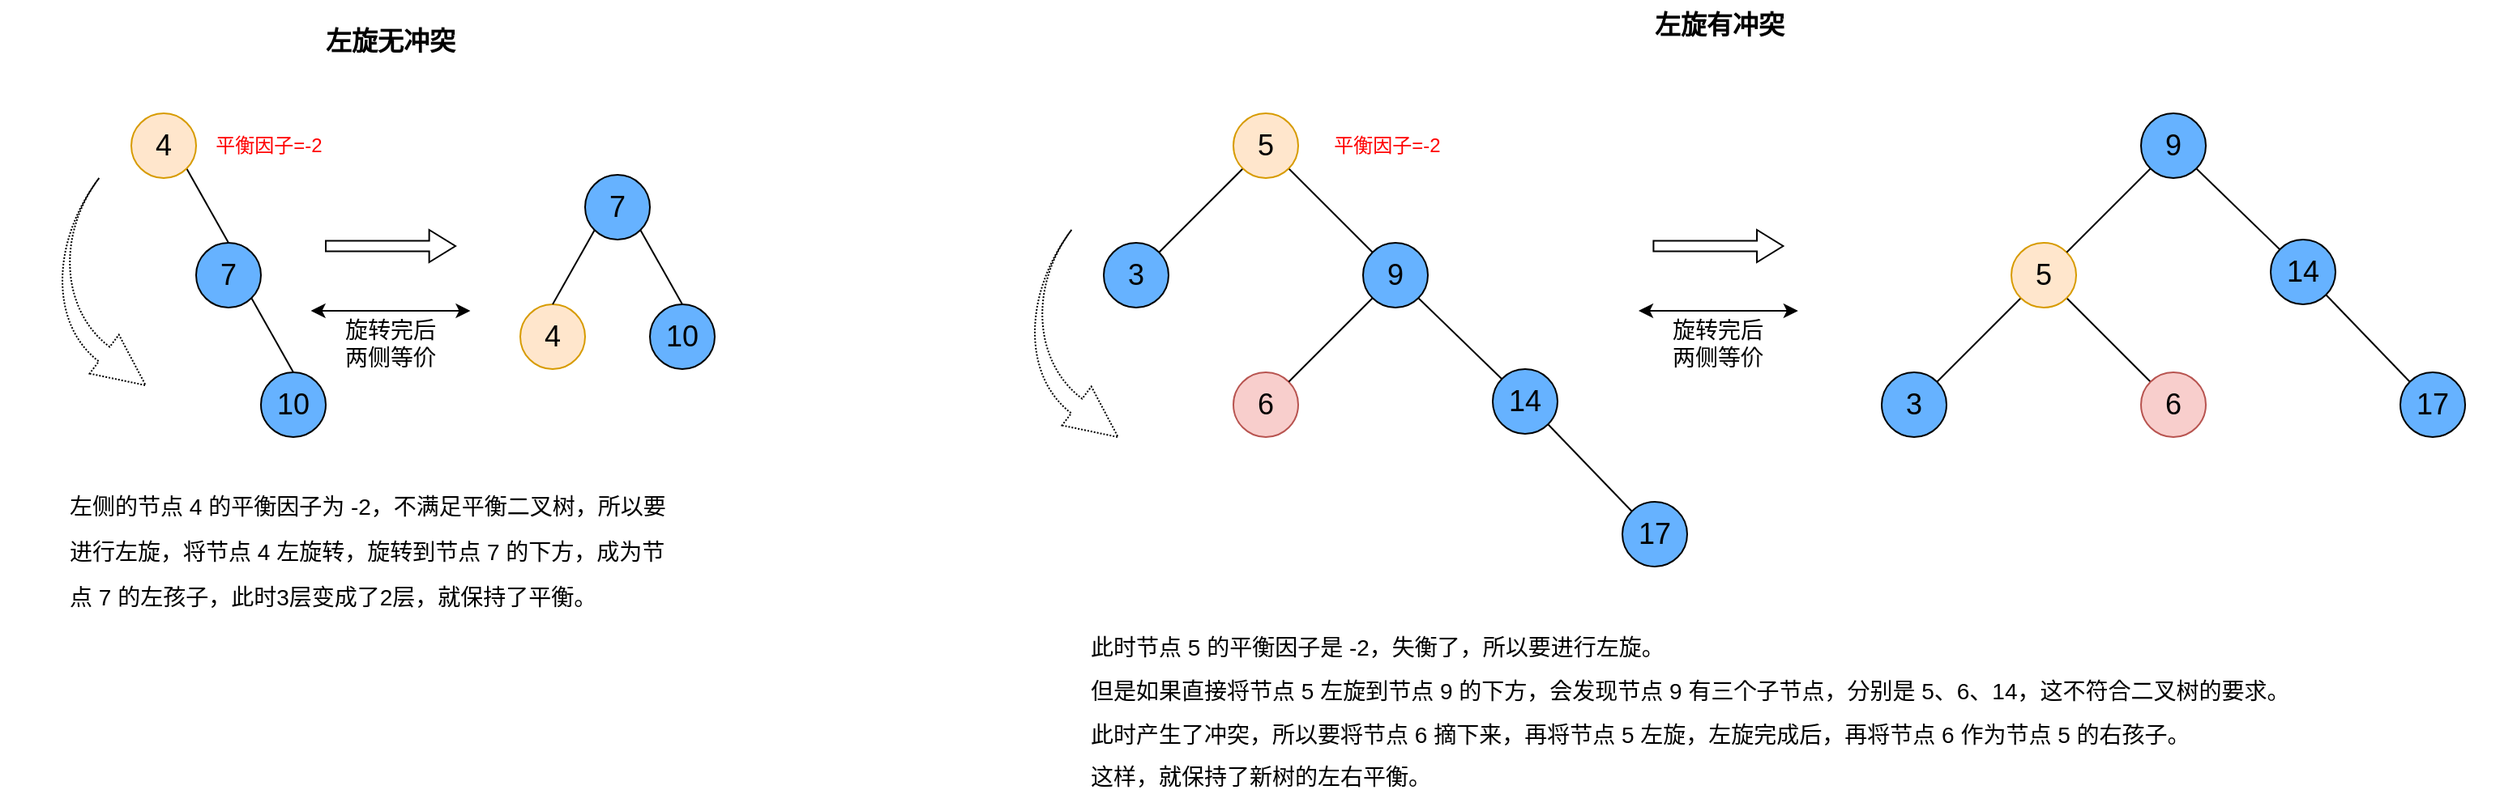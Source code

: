 <mxfile>
    <diagram id="8uxDoUME2Htshu07PI7C" name="Page-1">
        <mxGraphModel dx="1265" dy="839" grid="1" gridSize="10" guides="1" tooltips="1" connect="1" arrows="1" fold="1" page="1" pageScale="1" pageWidth="1200" pageHeight="1920" math="0" shadow="0">
            <root>
                <mxCell id="0"/>
                <mxCell id="1" parent="0"/>
                <mxCell id="5" value="&lt;font&gt;&lt;b&gt;左旋无冲突&lt;/b&gt;&lt;/font&gt;" style="text;html=1;align=center;verticalAlign=middle;whiteSpace=wrap;rounded=0;fontSize=16;" parent="1" vertex="1">
                    <mxGeometry x="230" y="100" width="100" height="30" as="geometry"/>
                </mxCell>
                <mxCell id="18" value="&lt;font style=&quot;color: rgb(255, 0, 0);&quot;&gt;平衡因子=-2&lt;/font&gt;" style="text;html=1;align=center;verticalAlign=middle;whiteSpace=wrap;rounded=0;" parent="1" vertex="1">
                    <mxGeometry x="160" y="165" width="90" height="30" as="geometry"/>
                </mxCell>
                <mxCell id="21" value="" style="html=1;shadow=0;align=center;verticalAlign=middle;shape=mxgraph.arrows2.jumpInArrow;dy=5.58;dx=31.99;arrowHead=30.02;rotation=37;flipH=0;flipV=1;direction=east;perimeterSpacing=0;dashed=1;dashPattern=1 1;" parent="1" vertex="1">
                    <mxGeometry x="60" y="220" width="100" height="100" as="geometry"/>
                </mxCell>
                <mxCell id="22" value="" style="html=1;shadow=0;dashed=0;align=center;verticalAlign=middle;shape=mxgraph.arrows2.arrow;dy=0.68;dx=16.19;notch=0;" parent="1" vertex="1">
                    <mxGeometry x="240" y="232" width="80" height="20" as="geometry"/>
                </mxCell>
                <mxCell id="25" value="&lt;font style=&quot;color: rgb(0, 0, 0); font-size: 18px;&quot;&gt;4&lt;/font&gt;" style="ellipse;whiteSpace=wrap;html=1;aspect=fixed;fillColor=#ffe6cc;strokeColor=#d79b00;" parent="1" vertex="1">
                    <mxGeometry x="360" y="278" width="40" height="40" as="geometry"/>
                </mxCell>
                <mxCell id="26" value="&lt;font style=&quot;color: rgb(0, 0, 0); font-size: 18px;&quot;&gt;10&lt;/font&gt;" style="ellipse;whiteSpace=wrap;html=1;aspect=fixed;fillColor=#66B2FF;" parent="1" vertex="1">
                    <mxGeometry x="440" y="278" width="40" height="40" as="geometry"/>
                </mxCell>
                <mxCell id="27" style="edgeStyle=none;html=1;exitX=1;exitY=1;exitDx=0;exitDy=0;entryX=0.5;entryY=0;entryDx=0;entryDy=0;endArrow=none;endFill=0;" parent="1" source="28" target="26" edge="1">
                    <mxGeometry relative="1" as="geometry"/>
                </mxCell>
                <mxCell id="29" style="edgeStyle=none;html=1;exitX=0;exitY=1;exitDx=0;exitDy=0;entryX=0.5;entryY=0;entryDx=0;entryDy=0;endArrow=none;endFill=0;" parent="1" source="28" target="25" edge="1">
                    <mxGeometry relative="1" as="geometry"/>
                </mxCell>
                <mxCell id="28" value="&lt;font style=&quot;color: rgb(0, 0, 0); font-size: 18px;&quot;&gt;7&lt;/font&gt;" style="ellipse;whiteSpace=wrap;html=1;aspect=fixed;fillColor=#66B2FF;" parent="1" vertex="1">
                    <mxGeometry x="400" y="198" width="40" height="40" as="geometry"/>
                </mxCell>
                <mxCell id="13" style="edgeStyle=none;html=1;exitX=1;exitY=1;exitDx=0;exitDy=0;entryX=0.5;entryY=0;entryDx=0;entryDy=0;endArrow=none;endFill=0;" parent="1" source="6" target="8" edge="1">
                    <mxGeometry relative="1" as="geometry"/>
                </mxCell>
                <mxCell id="6" value="&lt;font style=&quot;color: rgb(0, 0, 0); font-size: 18px;&quot;&gt;4&lt;/font&gt;" style="ellipse;whiteSpace=wrap;html=1;aspect=fixed;fillColor=#ffe6cc;strokeColor=#d79b00;" parent="1" vertex="1">
                    <mxGeometry x="120" y="160" width="40" height="40" as="geometry"/>
                </mxCell>
                <mxCell id="7" value="&lt;font style=&quot;color: rgb(0, 0, 0); font-size: 18px;&quot;&gt;10&lt;/font&gt;" style="ellipse;whiteSpace=wrap;html=1;aspect=fixed;fillColor=#66B2FF;" parent="1" vertex="1">
                    <mxGeometry x="200" y="320" width="40" height="40" as="geometry"/>
                </mxCell>
                <mxCell id="10" style="edgeStyle=none;html=1;exitX=1;exitY=1;exitDx=0;exitDy=0;entryX=0.5;entryY=0;entryDx=0;entryDy=0;endArrow=none;endFill=0;" parent="1" source="8" target="7" edge="1">
                    <mxGeometry relative="1" as="geometry"/>
                </mxCell>
                <mxCell id="8" value="&lt;font style=&quot;color: rgb(0, 0, 0); font-size: 18px;&quot;&gt;7&lt;/font&gt;" style="ellipse;whiteSpace=wrap;html=1;aspect=fixed;fillColor=#66B2FF;" parent="1" vertex="1">
                    <mxGeometry x="160" y="240" width="40" height="40" as="geometry"/>
                </mxCell>
                <mxCell id="34" value="" style="endArrow=classic;startArrow=classic;html=1;" parent="1" edge="1">
                    <mxGeometry width="50" height="50" relative="1" as="geometry">
                        <mxPoint x="230.79" y="282" as="sourcePoint"/>
                        <mxPoint x="329.21" y="282" as="targetPoint"/>
                    </mxGeometry>
                </mxCell>
                <mxCell id="35" value="&lt;font style=&quot;font-size: 14px;&quot;&gt;旋转完后&lt;/font&gt;&lt;div&gt;&lt;font style=&quot;font-size: 14px;&quot;&gt;两侧等价&lt;/font&gt;&lt;/div&gt;" style="text;html=1;align=center;verticalAlign=middle;whiteSpace=wrap;rounded=0;" parent="1" vertex="1">
                    <mxGeometry x="240" y="287" width="80" height="30" as="geometry"/>
                </mxCell>
                <mxCell id="36" value="&lt;font style=&quot;font-size: 14px; line-height: 200%;&quot;&gt;左侧的节点 4 的平衡因子为 -2，不满足平衡二叉树，所以要进行左旋，将节点 4 左旋转，旋转到节点 7 的下方，成为节点 7 的左孩子，此时3层变成了2层，就保持了平衡。&lt;/font&gt;" style="text;html=1;align=left;verticalAlign=middle;whiteSpace=wrap;rounded=0;" parent="1" vertex="1">
                    <mxGeometry x="80" y="390" width="380" height="80" as="geometry"/>
                </mxCell>
                <mxCell id="44" style="edgeStyle=none;html=1;exitX=0;exitY=1;exitDx=0;exitDy=0;entryX=1;entryY=0;entryDx=0;entryDy=0;endArrow=none;endFill=0;" parent="1" source="38" target="39" edge="1">
                    <mxGeometry relative="1" as="geometry"/>
                </mxCell>
                <mxCell id="45" style="edgeStyle=none;html=1;exitX=1;exitY=1;exitDx=0;exitDy=0;entryX=0;entryY=0;entryDx=0;entryDy=0;endArrow=none;endFill=0;" parent="1" source="38" target="42" edge="1">
                    <mxGeometry relative="1" as="geometry"/>
                </mxCell>
                <mxCell id="38" value="&lt;font style=&quot;color: rgb(0, 0, 0); font-size: 18px;&quot;&gt;5&lt;/font&gt;" style="ellipse;whiteSpace=wrap;html=1;aspect=fixed;fillColor=#ffe6cc;strokeColor=#d79b00;" parent="1" vertex="1">
                    <mxGeometry x="800" y="160" width="40" height="40" as="geometry"/>
                </mxCell>
                <mxCell id="39" value="&lt;font style=&quot;color: rgb(0, 0, 0); font-size: 18px;&quot;&gt;3&lt;/font&gt;" style="ellipse;whiteSpace=wrap;html=1;aspect=fixed;fillColor=#66B2FF;" parent="1" vertex="1">
                    <mxGeometry x="720" y="240" width="40" height="40" as="geometry"/>
                </mxCell>
                <mxCell id="40" value="&lt;font style=&quot;color: rgb(0, 0, 0); font-size: 18px;&quot;&gt;6&lt;/font&gt;" style="ellipse;whiteSpace=wrap;html=1;aspect=fixed;fillColor=#f8cecc;strokeColor=#b85450;" parent="1" vertex="1">
                    <mxGeometry x="800" y="320" width="40" height="40" as="geometry"/>
                </mxCell>
                <mxCell id="48" style="edgeStyle=none;html=1;exitX=1;exitY=1;exitDx=0;exitDy=0;entryX=0;entryY=0;entryDx=0;entryDy=0;endArrow=none;endFill=0;" parent="1" source="41" target="43" edge="1">
                    <mxGeometry relative="1" as="geometry"/>
                </mxCell>
                <mxCell id="41" value="&lt;font style=&quot;color: rgb(0, 0, 0); font-size: 18px;&quot;&gt;14&lt;/font&gt;" style="ellipse;whiteSpace=wrap;html=1;aspect=fixed;fillColor=#66B2FF;" parent="1" vertex="1">
                    <mxGeometry x="960" y="318" width="40" height="40" as="geometry"/>
                </mxCell>
                <mxCell id="46" style="edgeStyle=none;html=1;exitX=0;exitY=1;exitDx=0;exitDy=0;entryX=1;entryY=0;entryDx=0;entryDy=0;endArrow=none;endFill=0;" parent="1" source="42" target="40" edge="1">
                    <mxGeometry relative="1" as="geometry"/>
                </mxCell>
                <mxCell id="47" style="edgeStyle=none;html=1;exitX=1;exitY=1;exitDx=0;exitDy=0;endArrow=none;endFill=0;" parent="1" source="42" target="41" edge="1">
                    <mxGeometry relative="1" as="geometry"/>
                </mxCell>
                <mxCell id="42" value="&lt;font style=&quot;color: rgb(0, 0, 0); font-size: 18px;&quot;&gt;9&lt;/font&gt;" style="ellipse;whiteSpace=wrap;html=1;aspect=fixed;fillColor=#66B2FF;" parent="1" vertex="1">
                    <mxGeometry x="880" y="240" width="40" height="40" as="geometry"/>
                </mxCell>
                <mxCell id="43" value="&lt;font style=&quot;color: rgb(0, 0, 0); font-size: 18px;&quot;&gt;17&lt;/font&gt;" style="ellipse;whiteSpace=wrap;html=1;aspect=fixed;fillColor=#66B2FF;" parent="1" vertex="1">
                    <mxGeometry x="1040" y="400" width="40" height="40" as="geometry"/>
                </mxCell>
                <mxCell id="49" value="&lt;font&gt;&lt;b&gt;左旋有冲突&lt;/b&gt;&lt;/font&gt;" style="text;html=1;align=center;verticalAlign=middle;whiteSpace=wrap;rounded=0;fontSize=16;" parent="1" vertex="1">
                    <mxGeometry x="1050" y="90" width="100" height="30" as="geometry"/>
                </mxCell>
                <mxCell id="50" value="&lt;font style=&quot;font-size: 14px; line-height: 190%;&quot;&gt;此时节点 5 的平衡因子是 -2，失衡了，所以要进行左旋。&lt;/font&gt;&lt;div style=&quot;line-height: 190%;&quot;&gt;&lt;font style=&quot;font-size: 14px; line-height: 190%;&quot;&gt;但是如果直接将节点 5 左旋到节点 9 的下方，会发现节点 9 有三个子节点，分别是 5、6、14，这不符合二叉树的要求。&lt;/font&gt;&lt;/div&gt;&lt;div style=&quot;line-height: 190%;&quot;&gt;&lt;font style=&quot;font-size: 14px; line-height: 190%;&quot;&gt;此时产生了冲突，所以要将节点 6 摘下来，再将节点 5 左旋，左旋完成后，再将节点 6 作为节点 5 的右孩子。&lt;/font&gt;&lt;/div&gt;&lt;div style=&quot;line-height: 190%;&quot;&gt;&lt;font style=&quot;font-size: 14px; line-height: 190%;&quot;&gt;这样，就保持了新树的左右平衡。&lt;/font&gt;&lt;/div&gt;" style="text;html=1;align=left;verticalAlign=middle;whiteSpace=wrap;rounded=0;" parent="1" vertex="1">
                    <mxGeometry x="710" y="470" width="870" height="120" as="geometry"/>
                </mxCell>
                <mxCell id="51" value="&lt;font style=&quot;color: rgb(255, 0, 0);&quot;&gt;平衡因子=-2&lt;/font&gt;" style="text;html=1;align=center;verticalAlign=middle;whiteSpace=wrap;rounded=0;" parent="1" vertex="1">
                    <mxGeometry x="850" y="165" width="90" height="30" as="geometry"/>
                </mxCell>
                <mxCell id="52" value="" style="html=1;shadow=0;align=center;verticalAlign=middle;shape=mxgraph.arrows2.jumpInArrow;dy=5.58;dx=31.99;arrowHead=30.02;rotation=37;flipH=0;flipV=1;direction=east;perimeterSpacing=0;dashed=1;dashPattern=1 1;" parent="1" vertex="1">
                    <mxGeometry x="660" y="252" width="100" height="100" as="geometry"/>
                </mxCell>
                <mxCell id="53" value="" style="html=1;shadow=0;dashed=0;align=center;verticalAlign=middle;shape=mxgraph.arrows2.arrow;dy=0.68;dx=16.19;notch=0;" parent="1" vertex="1">
                    <mxGeometry x="1059.21" y="232" width="80" height="20" as="geometry"/>
                </mxCell>
                <mxCell id="54" value="" style="endArrow=classic;startArrow=classic;html=1;" parent="1" edge="1">
                    <mxGeometry width="50" height="50" relative="1" as="geometry">
                        <mxPoint x="1050" y="282" as="sourcePoint"/>
                        <mxPoint x="1148.42" y="282" as="targetPoint"/>
                    </mxGeometry>
                </mxCell>
                <mxCell id="55" value="&lt;font style=&quot;font-size: 14px;&quot;&gt;旋转完后&lt;/font&gt;&lt;div&gt;&lt;font style=&quot;font-size: 14px;&quot;&gt;两侧等价&lt;/font&gt;&lt;/div&gt;" style="text;html=1;align=center;verticalAlign=middle;whiteSpace=wrap;rounded=0;" parent="1" vertex="1">
                    <mxGeometry x="1059.21" y="287" width="80" height="30" as="geometry"/>
                </mxCell>
                <mxCell id="73" style="edgeStyle=none;html=1;exitX=0;exitY=1;exitDx=0;exitDy=0;entryX=1;entryY=0;entryDx=0;entryDy=0;endArrow=none;endFill=0;" parent="1" source="60" target="71" edge="1">
                    <mxGeometry relative="1" as="geometry"/>
                </mxCell>
                <mxCell id="74" style="edgeStyle=none;html=1;exitX=1;exitY=1;exitDx=0;exitDy=0;entryX=0;entryY=0;entryDx=0;entryDy=0;endArrow=none;endFill=0;" parent="1" source="60" target="72" edge="1">
                    <mxGeometry relative="1" as="geometry"/>
                </mxCell>
                <mxCell id="60" value="&lt;font style=&quot;color: rgb(0, 0, 0); font-size: 18px;&quot;&gt;5&lt;/font&gt;" style="ellipse;whiteSpace=wrap;html=1;aspect=fixed;fillColor=#ffe6cc;strokeColor=#d79b00;" parent="1" vertex="1">
                    <mxGeometry x="1280" y="240" width="40" height="40" as="geometry"/>
                </mxCell>
                <mxCell id="61" style="edgeStyle=none;html=1;exitX=1;exitY=1;exitDx=0;exitDy=0;entryX=0;entryY=0;entryDx=0;entryDy=0;endArrow=none;endFill=0;" parent="1" source="62" target="65" edge="1">
                    <mxGeometry relative="1" as="geometry"/>
                </mxCell>
                <mxCell id="62" value="&lt;font style=&quot;color: rgb(0, 0, 0); font-size: 18px;&quot;&gt;14&lt;/font&gt;" style="ellipse;whiteSpace=wrap;html=1;aspect=fixed;fillColor=#66B2FF;" parent="1" vertex="1">
                    <mxGeometry x="1440" y="238" width="40" height="40" as="geometry"/>
                </mxCell>
                <mxCell id="63" style="edgeStyle=none;html=1;exitX=0;exitY=1;exitDx=0;exitDy=0;entryX=1;entryY=0;entryDx=0;entryDy=0;endArrow=none;endFill=0;" parent="1" source="70" target="60" edge="1">
                    <mxGeometry relative="1" as="geometry"/>
                </mxCell>
                <mxCell id="64" style="edgeStyle=none;html=1;exitX=1;exitY=1;exitDx=0;exitDy=0;endArrow=none;endFill=0;" parent="1" source="70" target="62" edge="1">
                    <mxGeometry relative="1" as="geometry"/>
                </mxCell>
                <mxCell id="65" value="&lt;font style=&quot;color: rgb(0, 0, 0); font-size: 18px;&quot;&gt;17&lt;/font&gt;" style="ellipse;whiteSpace=wrap;html=1;aspect=fixed;fillColor=#66B2FF;" parent="1" vertex="1">
                    <mxGeometry x="1520" y="320" width="40" height="40" as="geometry"/>
                </mxCell>
                <mxCell id="70" value="&lt;font style=&quot;color: rgb(0, 0, 0); font-size: 18px;&quot;&gt;9&lt;/font&gt;" style="ellipse;whiteSpace=wrap;html=1;aspect=fixed;fillColor=#66B2FF;" parent="1" vertex="1">
                    <mxGeometry x="1360" y="160" width="40" height="40" as="geometry"/>
                </mxCell>
                <mxCell id="71" value="&lt;font style=&quot;color: rgb(0, 0, 0); font-size: 18px;&quot;&gt;3&lt;/font&gt;" style="ellipse;whiteSpace=wrap;html=1;aspect=fixed;fillColor=#66B2FF;" parent="1" vertex="1">
                    <mxGeometry x="1200" y="320" width="40" height="40" as="geometry"/>
                </mxCell>
                <mxCell id="72" value="&lt;font style=&quot;color: rgb(0, 0, 0); font-size: 18px;&quot;&gt;6&lt;/font&gt;" style="ellipse;whiteSpace=wrap;html=1;aspect=fixed;fillColor=#f8cecc;strokeColor=#b85450;" parent="1" vertex="1">
                    <mxGeometry x="1360" y="320" width="40" height="40" as="geometry"/>
                </mxCell>
            </root>
        </mxGraphModel>
    </diagram>
</mxfile>
